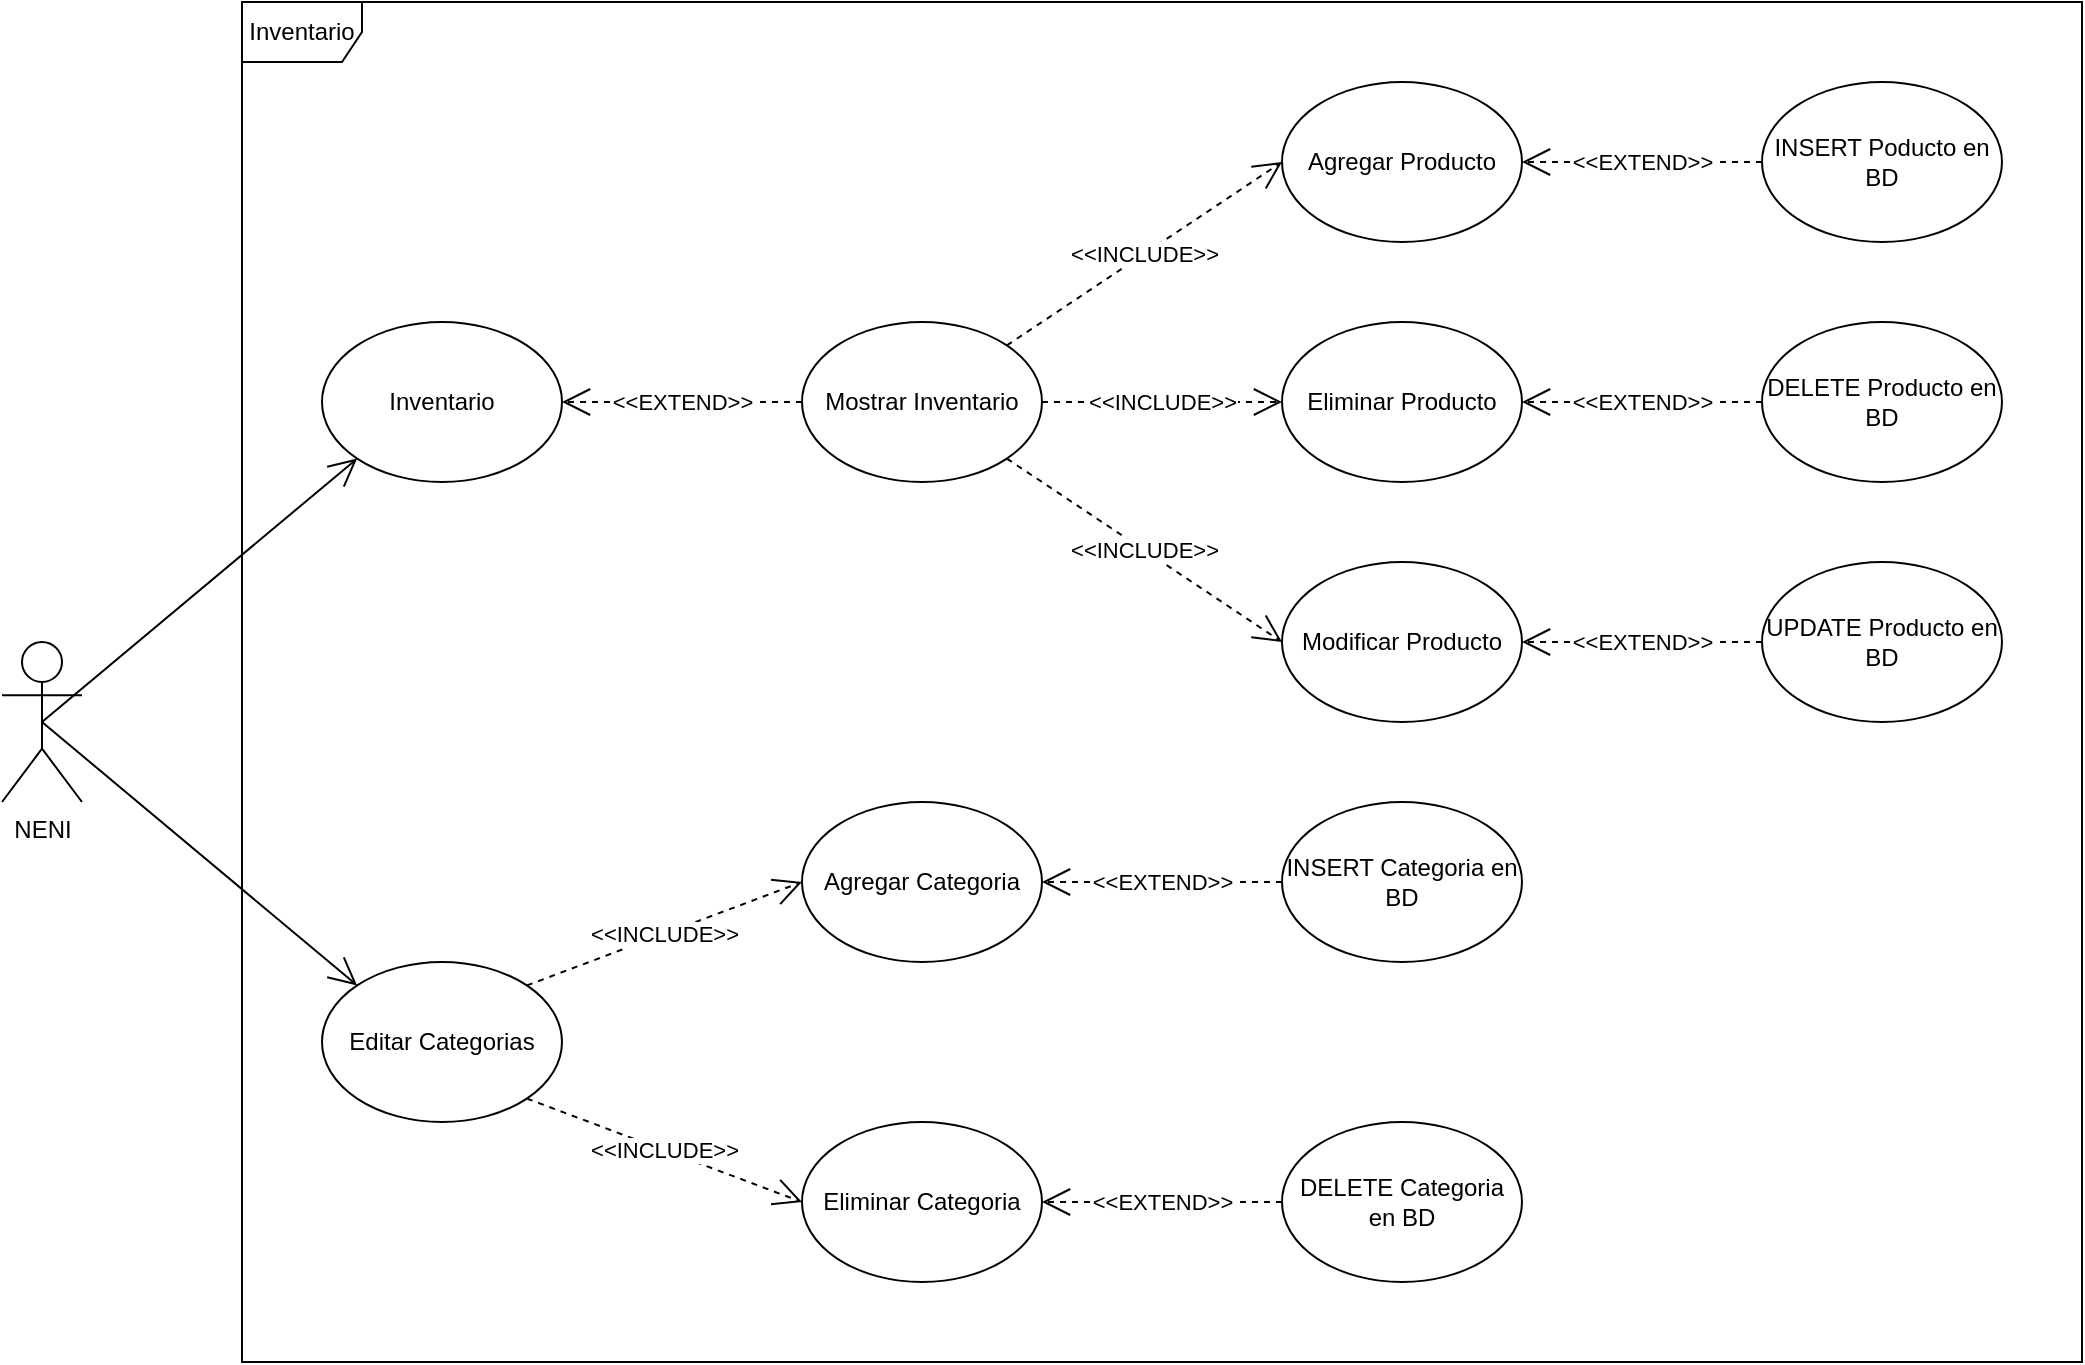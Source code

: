 <mxfile version="16.5.1" type="device" pages="2"><diagram id="IrjEgyVTDEy4bexwBgJt" name="Caso de Uso"><mxGraphModel dx="920" dy="1794" grid="1" gridSize="10" guides="1" tooltips="1" connect="1" arrows="1" fold="1" page="1" pageScale="1" pageWidth="827" pageHeight="1169" math="0" shadow="0"><root><mxCell id="0"/><mxCell id="1" parent="0"/><mxCell id="8PFKm4D1F4ptR_LwH5kM-1" value="NENI" style="shape=umlActor;verticalLabelPosition=bottom;verticalAlign=top;html=1;outlineConnect=0;" vertex="1" parent="1"><mxGeometry x="280" y="200" width="40" height="80" as="geometry"/></mxCell><mxCell id="8PFKm4D1F4ptR_LwH5kM-2" value="Inventario" style="shape=umlFrame;whiteSpace=wrap;html=1;" vertex="1" parent="1"><mxGeometry x="400" y="-120" width="920" height="680" as="geometry"/></mxCell><mxCell id="8PFKm4D1F4ptR_LwH5kM-3" value="Inventario" style="ellipse;whiteSpace=wrap;html=1;" vertex="1" parent="1"><mxGeometry x="440" y="40" width="120" height="80" as="geometry"/></mxCell><mxCell id="8PFKm4D1F4ptR_LwH5kM-4" value="Editar Categorias" style="ellipse;whiteSpace=wrap;html=1;" vertex="1" parent="1"><mxGeometry x="440" y="360" width="120" height="80" as="geometry"/></mxCell><mxCell id="8PFKm4D1F4ptR_LwH5kM-32" value="Agregar Categoria" style="ellipse;whiteSpace=wrap;html=1;" vertex="1" parent="1"><mxGeometry x="680" y="280" width="120" height="80" as="geometry"/></mxCell><mxCell id="8PFKm4D1F4ptR_LwH5kM-34" value="Eliminar Categoria" style="ellipse;whiteSpace=wrap;html=1;" vertex="1" parent="1"><mxGeometry x="680" y="440" width="120" height="80" as="geometry"/></mxCell><mxCell id="8PFKm4D1F4ptR_LwH5kM-35" value="&amp;lt;&amp;lt;INCLUDE&amp;gt;&amp;gt;" style="endArrow=open;endSize=12;dashed=1;html=1;rounded=0;entryX=0;entryY=0.5;entryDx=0;entryDy=0;exitX=1;exitY=1;exitDx=0;exitDy=0;" edge="1" parent="1" source="8PFKm4D1F4ptR_LwH5kM-4" target="8PFKm4D1F4ptR_LwH5kM-34"><mxGeometry width="160" relative="1" as="geometry"><mxPoint x="420" y="420" as="sourcePoint"/><mxPoint x="580" y="420" as="targetPoint"/></mxGeometry></mxCell><mxCell id="8PFKm4D1F4ptR_LwH5kM-37" value="&amp;lt;&amp;lt;INCLUDE&amp;gt;&amp;gt;" style="endArrow=open;endSize=12;dashed=1;html=1;rounded=0;entryX=0;entryY=0.5;entryDx=0;entryDy=0;exitX=1;exitY=0;exitDx=0;exitDy=0;" edge="1" parent="1" source="8PFKm4D1F4ptR_LwH5kM-4" target="8PFKm4D1F4ptR_LwH5kM-32"><mxGeometry width="160" relative="1" as="geometry"><mxPoint x="536.57" y="300" as="sourcePoint"/><mxPoint x="600.001" y="351.716" as="targetPoint"/></mxGeometry></mxCell><mxCell id="8PFKm4D1F4ptR_LwH5kM-38" value="INSERT Categoria en BD" style="ellipse;whiteSpace=wrap;html=1;" vertex="1" parent="1"><mxGeometry x="920" y="280" width="120" height="80" as="geometry"/></mxCell><mxCell id="8PFKm4D1F4ptR_LwH5kM-40" value="&amp;lt;&amp;lt;EXTEND&amp;gt;&amp;gt;" style="endArrow=open;endSize=12;dashed=1;html=1;rounded=0;entryX=1;entryY=0.5;entryDx=0;entryDy=0;exitX=0;exitY=0.5;exitDx=0;exitDy=0;" edge="1" parent="1" source="8PFKm4D1F4ptR_LwH5kM-38" target="8PFKm4D1F4ptR_LwH5kM-32"><mxGeometry width="160" relative="1" as="geometry"><mxPoint x="770" y="80" as="sourcePoint"/><mxPoint x="867.574" y="28.284" as="targetPoint"/></mxGeometry></mxCell><mxCell id="8PFKm4D1F4ptR_LwH5kM-41" value="DELETE Categoria en BD" style="ellipse;whiteSpace=wrap;html=1;" vertex="1" parent="1"><mxGeometry x="920" y="440" width="120" height="80" as="geometry"/></mxCell><mxCell id="8PFKm4D1F4ptR_LwH5kM-43" value="&amp;lt;&amp;lt;EXTEND&amp;gt;&amp;gt;" style="endArrow=open;endSize=12;dashed=1;html=1;rounded=0;entryX=1;entryY=0.5;entryDx=0;entryDy=0;exitX=0;exitY=0.5;exitDx=0;exitDy=0;" edge="1" parent="1" source="8PFKm4D1F4ptR_LwH5kM-41" target="8PFKm4D1F4ptR_LwH5kM-34"><mxGeometry width="160" relative="1" as="geometry"><mxPoint x="890" y="530" as="sourcePoint"/><mxPoint x="770" y="530" as="targetPoint"/></mxGeometry></mxCell><mxCell id="8PFKm4D1F4ptR_LwH5kM-44" value="Mostrar Inventario" style="ellipse;whiteSpace=wrap;html=1;" vertex="1" parent="1"><mxGeometry x="680" y="40" width="120" height="80" as="geometry"/></mxCell><mxCell id="8PFKm4D1F4ptR_LwH5kM-46" value="&amp;lt;&amp;lt;EXTEND&amp;gt;&amp;gt;" style="endArrow=open;endSize=12;dashed=1;html=1;rounded=0;entryX=1;entryY=0.5;entryDx=0;entryDy=0;exitX=0;exitY=0.5;exitDx=0;exitDy=0;" edge="1" parent="1" source="8PFKm4D1F4ptR_LwH5kM-44" target="8PFKm4D1F4ptR_LwH5kM-3"><mxGeometry width="160" relative="1" as="geometry"><mxPoint x="670" y="190" as="sourcePoint"/><mxPoint x="550" y="190" as="targetPoint"/></mxGeometry></mxCell><mxCell id="8PFKm4D1F4ptR_LwH5kM-47" value="Agregar Producto" style="ellipse;whiteSpace=wrap;html=1;" vertex="1" parent="1"><mxGeometry x="920" y="-80" width="120" height="80" as="geometry"/></mxCell><mxCell id="8PFKm4D1F4ptR_LwH5kM-48" value="Eliminar Producto" style="ellipse;whiteSpace=wrap;html=1;" vertex="1" parent="1"><mxGeometry x="920" y="40" width="120" height="80" as="geometry"/></mxCell><mxCell id="8PFKm4D1F4ptR_LwH5kM-49" value="INSERT Poducto en BD" style="ellipse;whiteSpace=wrap;html=1;" vertex="1" parent="1"><mxGeometry x="1160" y="-80" width="120" height="80" as="geometry"/></mxCell><mxCell id="8PFKm4D1F4ptR_LwH5kM-50" value="&amp;lt;&amp;lt;EXTEND&amp;gt;&amp;gt;" style="endArrow=open;endSize=12;dashed=1;html=1;rounded=0;entryX=1;entryY=0.5;entryDx=0;entryDy=0;exitX=0;exitY=0.5;exitDx=0;exitDy=0;" edge="1" parent="1" source="8PFKm4D1F4ptR_LwH5kM-49" target="8PFKm4D1F4ptR_LwH5kM-47"><mxGeometry width="160" relative="1" as="geometry"><mxPoint x="1010" y="-320" as="sourcePoint"/><mxPoint x="1107.574" y="-371.716" as="targetPoint"/></mxGeometry></mxCell><mxCell id="8PFKm4D1F4ptR_LwH5kM-51" value="DELETE Producto en BD" style="ellipse;whiteSpace=wrap;html=1;" vertex="1" parent="1"><mxGeometry x="1160" y="40" width="120" height="80" as="geometry"/></mxCell><mxCell id="8PFKm4D1F4ptR_LwH5kM-52" value="&amp;lt;&amp;lt;EXTEND&amp;gt;&amp;gt;" style="endArrow=open;endSize=12;dashed=1;html=1;rounded=0;entryX=1;entryY=0.5;entryDx=0;entryDy=0;exitX=0;exitY=0.5;exitDx=0;exitDy=0;" edge="1" parent="1" source="8PFKm4D1F4ptR_LwH5kM-51" target="8PFKm4D1F4ptR_LwH5kM-48"><mxGeometry width="160" relative="1" as="geometry"><mxPoint x="1130" y="130" as="sourcePoint"/><mxPoint x="1010" y="130" as="targetPoint"/></mxGeometry></mxCell><mxCell id="8PFKm4D1F4ptR_LwH5kM-53" value="Modificar Producto" style="ellipse;whiteSpace=wrap;html=1;" vertex="1" parent="1"><mxGeometry x="920" y="160" width="120" height="80" as="geometry"/></mxCell><mxCell id="8PFKm4D1F4ptR_LwH5kM-54" value="UPDATE Producto en BD" style="ellipse;whiteSpace=wrap;html=1;" vertex="1" parent="1"><mxGeometry x="1160" y="160" width="120" height="80" as="geometry"/></mxCell><mxCell id="8PFKm4D1F4ptR_LwH5kM-55" value="&amp;lt;&amp;lt;EXTEND&amp;gt;&amp;gt;" style="endArrow=open;endSize=12;dashed=1;html=1;rounded=0;entryX=1;entryY=0.5;entryDx=0;entryDy=0;exitX=0;exitY=0.5;exitDx=0;exitDy=0;" edge="1" parent="1" source="8PFKm4D1F4ptR_LwH5kM-54" target="8PFKm4D1F4ptR_LwH5kM-53"><mxGeometry width="160" relative="1" as="geometry"><mxPoint x="1010" y="-40" as="sourcePoint"/><mxPoint x="1107.574" y="-91.716" as="targetPoint"/></mxGeometry></mxCell><mxCell id="8PFKm4D1F4ptR_LwH5kM-56" value="&amp;lt;&amp;lt;INCLUDE&amp;gt;&amp;gt;" style="endArrow=open;endSize=12;dashed=1;html=1;rounded=0;entryX=0;entryY=0.5;entryDx=0;entryDy=0;exitX=1;exitY=0;exitDx=0;exitDy=0;" edge="1" parent="1" source="8PFKm4D1F4ptR_LwH5kM-44" target="8PFKm4D1F4ptR_LwH5kM-47"><mxGeometry width="160" relative="1" as="geometry"><mxPoint x="750" y="-0.28" as="sourcePoint"/><mxPoint x="887.574" y="-51.996" as="targetPoint"/></mxGeometry></mxCell><mxCell id="8PFKm4D1F4ptR_LwH5kM-57" value="&amp;lt;&amp;lt;INCLUDE&amp;gt;&amp;gt;" style="endArrow=open;endSize=12;dashed=1;html=1;rounded=0;entryX=0;entryY=0.5;entryDx=0;entryDy=0;exitX=1;exitY=0.5;exitDx=0;exitDy=0;" edge="1" parent="1" source="8PFKm4D1F4ptR_LwH5kM-44" target="8PFKm4D1F4ptR_LwH5kM-48"><mxGeometry width="160" relative="1" as="geometry"><mxPoint x="800" y="71.72" as="sourcePoint"/><mxPoint x="937.574" y="20.004" as="targetPoint"/></mxGeometry></mxCell><mxCell id="8PFKm4D1F4ptR_LwH5kM-58" value="&amp;lt;&amp;lt;INCLUDE&amp;gt;&amp;gt;" style="endArrow=open;endSize=12;dashed=1;html=1;rounded=0;entryX=0;entryY=0.5;entryDx=0;entryDy=0;exitX=1;exitY=1;exitDx=0;exitDy=0;" edge="1" parent="1" source="8PFKm4D1F4ptR_LwH5kM-44" target="8PFKm4D1F4ptR_LwH5kM-53"><mxGeometry width="160" relative="1" as="geometry"><mxPoint x="740" y="211.72" as="sourcePoint"/><mxPoint x="877.574" y="160.004" as="targetPoint"/></mxGeometry></mxCell><mxCell id="8PFKm4D1F4ptR_LwH5kM-60" value="" style="endArrow=open;endFill=1;endSize=12;html=1;rounded=0;exitX=0.5;exitY=0.5;exitDx=0;exitDy=0;exitPerimeter=0;entryX=0;entryY=1;entryDx=0;entryDy=0;" edge="1" parent="1" source="8PFKm4D1F4ptR_LwH5kM-1" target="8PFKm4D1F4ptR_LwH5kM-3"><mxGeometry width="160" relative="1" as="geometry"><mxPoint x="350" y="220" as="sourcePoint"/><mxPoint x="510" y="220" as="targetPoint"/></mxGeometry></mxCell><mxCell id="8PFKm4D1F4ptR_LwH5kM-62" value="" style="endArrow=open;endFill=1;endSize=12;html=1;rounded=0;entryX=0;entryY=0;entryDx=0;entryDy=0;exitX=0.5;exitY=0.5;exitDx=0;exitDy=0;exitPerimeter=0;" edge="1" parent="1" source="8PFKm4D1F4ptR_LwH5kM-1" target="8PFKm4D1F4ptR_LwH5kM-4"><mxGeometry width="160" relative="1" as="geometry"><mxPoint x="350" y="220" as="sourcePoint"/><mxPoint x="510" y="220" as="targetPoint"/></mxGeometry></mxCell></root></mxGraphModel></diagram><diagram id="ANAOsoHbj4oDqwf70ydT" name="Entidad Relacion"><mxGraphModel dx="782" dy="531" grid="1" gridSize="10" guides="1" tooltips="1" connect="1" arrows="1" fold="1" page="1" pageScale="1" pageWidth="827" pageHeight="1169" math="0" shadow="0"><root><mxCell id="eC3-PR7dUENv6x3vo1Fr-0"/><mxCell id="eC3-PR7dUENv6x3vo1Fr-1" parent="eC3-PR7dUENv6x3vo1Fr-0"/><mxCell id="eC3-PR7dUENv6x3vo1Fr-15" value="Producto" style="shape=table;startSize=30;container=1;collapsible=1;childLayout=tableLayout;fixedRows=1;rowLines=0;fontStyle=1;align=center;resizeLast=1;" vertex="1" parent="eC3-PR7dUENv6x3vo1Fr-1"><mxGeometry x="100" y="200" width="180" height="250" as="geometry"/></mxCell><mxCell id="eC3-PR7dUENv6x3vo1Fr-16" value="" style="shape=tableRow;horizontal=0;startSize=0;swimlaneHead=0;swimlaneBody=0;fillColor=none;collapsible=0;dropTarget=0;points=[[0,0.5],[1,0.5]];portConstraint=eastwest;top=0;left=0;right=0;bottom=1;" vertex="1" parent="eC3-PR7dUENv6x3vo1Fr-15"><mxGeometry y="30" width="180" height="30" as="geometry"/></mxCell><mxCell id="eC3-PR7dUENv6x3vo1Fr-17" value="PK" style="shape=partialRectangle;connectable=0;fillColor=none;top=0;left=0;bottom=0;right=0;fontStyle=1;overflow=hidden;" vertex="1" parent="eC3-PR7dUENv6x3vo1Fr-16"><mxGeometry width="30" height="30" as="geometry"><mxRectangle width="30" height="30" as="alternateBounds"/></mxGeometry></mxCell><mxCell id="eC3-PR7dUENv6x3vo1Fr-18" value="Id_Producto" style="shape=partialRectangle;connectable=0;fillColor=none;top=0;left=0;bottom=0;right=0;align=left;spacingLeft=6;fontStyle=5;overflow=hidden;" vertex="1" parent="eC3-PR7dUENv6x3vo1Fr-16"><mxGeometry x="30" width="150" height="30" as="geometry"><mxRectangle width="150" height="30" as="alternateBounds"/></mxGeometry></mxCell><mxCell id="eC3-PR7dUENv6x3vo1Fr-19" value="" style="shape=tableRow;horizontal=0;startSize=0;swimlaneHead=0;swimlaneBody=0;fillColor=none;collapsible=0;dropTarget=0;points=[[0,0.5],[1,0.5]];portConstraint=eastwest;top=0;left=0;right=0;bottom=0;" vertex="1" parent="eC3-PR7dUENv6x3vo1Fr-15"><mxGeometry y="60" width="180" height="30" as="geometry"/></mxCell><mxCell id="eC3-PR7dUENv6x3vo1Fr-20" value="" style="shape=partialRectangle;connectable=0;fillColor=none;top=0;left=0;bottom=0;right=0;editable=1;overflow=hidden;" vertex="1" parent="eC3-PR7dUENv6x3vo1Fr-19"><mxGeometry width="30" height="30" as="geometry"><mxRectangle width="30" height="30" as="alternateBounds"/></mxGeometry></mxCell><mxCell id="eC3-PR7dUENv6x3vo1Fr-21" value="Nombre" style="shape=partialRectangle;connectable=0;fillColor=none;top=0;left=0;bottom=0;right=0;align=left;spacingLeft=6;overflow=hidden;" vertex="1" parent="eC3-PR7dUENv6x3vo1Fr-19"><mxGeometry x="30" width="150" height="30" as="geometry"><mxRectangle width="150" height="30" as="alternateBounds"/></mxGeometry></mxCell><mxCell id="eC3-PR7dUENv6x3vo1Fr-22" value="" style="shape=tableRow;horizontal=0;startSize=0;swimlaneHead=0;swimlaneBody=0;fillColor=none;collapsible=0;dropTarget=0;points=[[0,0.5],[1,0.5]];portConstraint=eastwest;top=0;left=0;right=0;bottom=0;" vertex="1" parent="eC3-PR7dUENv6x3vo1Fr-15"><mxGeometry y="90" width="180" height="30" as="geometry"/></mxCell><mxCell id="eC3-PR7dUENv6x3vo1Fr-23" value="" style="shape=partialRectangle;connectable=0;fillColor=none;top=0;left=0;bottom=0;right=0;editable=1;overflow=hidden;" vertex="1" parent="eC3-PR7dUENv6x3vo1Fr-22"><mxGeometry width="30" height="30" as="geometry"><mxRectangle width="30" height="30" as="alternateBounds"/></mxGeometry></mxCell><mxCell id="eC3-PR7dUENv6x3vo1Fr-24" value="Precio" style="shape=partialRectangle;connectable=0;fillColor=none;top=0;left=0;bottom=0;right=0;align=left;spacingLeft=6;overflow=hidden;" vertex="1" parent="eC3-PR7dUENv6x3vo1Fr-22"><mxGeometry x="30" width="150" height="30" as="geometry"><mxRectangle width="150" height="30" as="alternateBounds"/></mxGeometry></mxCell><mxCell id="eC3-PR7dUENv6x3vo1Fr-25" value="" style="shape=tableRow;horizontal=0;startSize=0;swimlaneHead=0;swimlaneBody=0;fillColor=none;collapsible=0;dropTarget=0;points=[[0,0.5],[1,0.5]];portConstraint=eastwest;top=0;left=0;right=0;bottom=0;" vertex="1" parent="eC3-PR7dUENv6x3vo1Fr-15"><mxGeometry y="120" width="180" height="30" as="geometry"/></mxCell><mxCell id="eC3-PR7dUENv6x3vo1Fr-26" value="" style="shape=partialRectangle;connectable=0;fillColor=none;top=0;left=0;bottom=0;right=0;editable=1;overflow=hidden;" vertex="1" parent="eC3-PR7dUENv6x3vo1Fr-25"><mxGeometry width="30" height="30" as="geometry"><mxRectangle width="30" height="30" as="alternateBounds"/></mxGeometry></mxCell><mxCell id="eC3-PR7dUENv6x3vo1Fr-27" value="Cantidad" style="shape=partialRectangle;connectable=0;fillColor=none;top=0;left=0;bottom=0;right=0;align=left;spacingLeft=6;overflow=hidden;" vertex="1" parent="eC3-PR7dUENv6x3vo1Fr-25"><mxGeometry x="30" width="150" height="30" as="geometry"><mxRectangle width="150" height="30" as="alternateBounds"/></mxGeometry></mxCell><mxCell id="eC3-PR7dUENv6x3vo1Fr-49" value="" style="shape=tableRow;horizontal=0;startSize=0;swimlaneHead=0;swimlaneBody=0;fillColor=none;collapsible=0;dropTarget=0;points=[[0,0.5],[1,0.5]];portConstraint=eastwest;top=0;left=0;right=0;bottom=0;" vertex="1" parent="eC3-PR7dUENv6x3vo1Fr-15"><mxGeometry y="150" width="180" height="30" as="geometry"/></mxCell><mxCell id="eC3-PR7dUENv6x3vo1Fr-50" value="" style="shape=partialRectangle;connectable=0;fillColor=none;top=0;left=0;bottom=0;right=0;editable=1;overflow=hidden;" vertex="1" parent="eC3-PR7dUENv6x3vo1Fr-49"><mxGeometry width="30" height="30" as="geometry"><mxRectangle width="30" height="30" as="alternateBounds"/></mxGeometry></mxCell><mxCell id="eC3-PR7dUENv6x3vo1Fr-51" value="Descripcion" style="shape=partialRectangle;connectable=0;fillColor=none;top=0;left=0;bottom=0;right=0;align=left;spacingLeft=6;overflow=hidden;" vertex="1" parent="eC3-PR7dUENv6x3vo1Fr-49"><mxGeometry x="30" width="150" height="30" as="geometry"><mxRectangle width="150" height="30" as="alternateBounds"/></mxGeometry></mxCell><mxCell id="eC3-PR7dUENv6x3vo1Fr-42" value="" style="shape=tableRow;horizontal=0;startSize=0;swimlaneHead=0;swimlaneBody=0;fillColor=none;collapsible=0;dropTarget=0;points=[[0,0.5],[1,0.5]];portConstraint=eastwest;top=0;left=0;right=0;bottom=0;" vertex="1" parent="eC3-PR7dUENv6x3vo1Fr-15"><mxGeometry y="180" width="180" height="30" as="geometry"/></mxCell><mxCell id="eC3-PR7dUENv6x3vo1Fr-43" value="" style="shape=partialRectangle;connectable=0;fillColor=none;top=0;left=0;bottom=0;right=0;editable=1;overflow=hidden;" vertex="1" parent="eC3-PR7dUENv6x3vo1Fr-42"><mxGeometry width="30" height="30" as="geometry"><mxRectangle width="30" height="30" as="alternateBounds"/></mxGeometry></mxCell><mxCell id="eC3-PR7dUENv6x3vo1Fr-44" value="Foto" style="shape=partialRectangle;connectable=0;fillColor=none;top=0;left=0;bottom=0;right=0;align=left;spacingLeft=6;overflow=hidden;" vertex="1" parent="eC3-PR7dUENv6x3vo1Fr-42"><mxGeometry x="30" width="150" height="30" as="geometry"><mxRectangle width="150" height="30" as="alternateBounds"/></mxGeometry></mxCell><mxCell id="eC3-PR7dUENv6x3vo1Fr-45" value="" style="shape=tableRow;horizontal=0;startSize=0;swimlaneHead=0;swimlaneBody=0;fillColor=none;collapsible=0;dropTarget=0;points=[[0,0.5],[1,0.5]];portConstraint=eastwest;top=0;left=0;right=0;bottom=0;" vertex="1" parent="eC3-PR7dUENv6x3vo1Fr-15"><mxGeometry y="210" width="180" height="30" as="geometry"/></mxCell><mxCell id="eC3-PR7dUENv6x3vo1Fr-46" value="FK" style="shape=partialRectangle;connectable=0;fillColor=none;top=0;left=0;bottom=0;right=0;fontStyle=0;overflow=hidden;" vertex="1" parent="eC3-PR7dUENv6x3vo1Fr-45"><mxGeometry width="30" height="30" as="geometry"><mxRectangle width="30" height="30" as="alternateBounds"/></mxGeometry></mxCell><mxCell id="eC3-PR7dUENv6x3vo1Fr-47" value="Id_Categoria" style="shape=partialRectangle;connectable=0;fillColor=none;top=0;left=0;bottom=0;right=0;align=left;spacingLeft=6;fontStyle=0;overflow=hidden;" vertex="1" parent="eC3-PR7dUENv6x3vo1Fr-45"><mxGeometry x="30" width="150" height="30" as="geometry"><mxRectangle width="150" height="30" as="alternateBounds"/></mxGeometry></mxCell><mxCell id="eC3-PR7dUENv6x3vo1Fr-28" value="Categoria" style="shape=table;startSize=30;container=1;collapsible=1;childLayout=tableLayout;fixedRows=1;rowLines=0;fontStyle=1;align=center;resizeLast=1;" vertex="1" parent="eC3-PR7dUENv6x3vo1Fr-1"><mxGeometry x="360" y="200" width="180" height="100" as="geometry"/></mxCell><mxCell id="eC3-PR7dUENv6x3vo1Fr-29" value="" style="shape=tableRow;horizontal=0;startSize=0;swimlaneHead=0;swimlaneBody=0;fillColor=none;collapsible=0;dropTarget=0;points=[[0,0.5],[1,0.5]];portConstraint=eastwest;top=0;left=0;right=0;bottom=1;" vertex="1" parent="eC3-PR7dUENv6x3vo1Fr-28"><mxGeometry y="30" width="180" height="30" as="geometry"/></mxCell><mxCell id="eC3-PR7dUENv6x3vo1Fr-30" value="PK" style="shape=partialRectangle;connectable=0;fillColor=none;top=0;left=0;bottom=0;right=0;fontStyle=1;overflow=hidden;" vertex="1" parent="eC3-PR7dUENv6x3vo1Fr-29"><mxGeometry width="30" height="30" as="geometry"><mxRectangle width="30" height="30" as="alternateBounds"/></mxGeometry></mxCell><mxCell id="eC3-PR7dUENv6x3vo1Fr-31" value="Id_Categoria" style="shape=partialRectangle;connectable=0;fillColor=none;top=0;left=0;bottom=0;right=0;align=left;spacingLeft=6;fontStyle=5;overflow=hidden;" vertex="1" parent="eC3-PR7dUENv6x3vo1Fr-29"><mxGeometry x="30" width="150" height="30" as="geometry"><mxRectangle width="150" height="30" as="alternateBounds"/></mxGeometry></mxCell><mxCell id="eC3-PR7dUENv6x3vo1Fr-32" value="" style="shape=tableRow;horizontal=0;startSize=0;swimlaneHead=0;swimlaneBody=0;fillColor=none;collapsible=0;dropTarget=0;points=[[0,0.5],[1,0.5]];portConstraint=eastwest;top=0;left=0;right=0;bottom=0;" vertex="1" parent="eC3-PR7dUENv6x3vo1Fr-28"><mxGeometry y="60" width="180" height="30" as="geometry"/></mxCell><mxCell id="eC3-PR7dUENv6x3vo1Fr-33" value="" style="shape=partialRectangle;connectable=0;fillColor=none;top=0;left=0;bottom=0;right=0;editable=1;overflow=hidden;" vertex="1" parent="eC3-PR7dUENv6x3vo1Fr-32"><mxGeometry width="30" height="30" as="geometry"><mxRectangle width="30" height="30" as="alternateBounds"/></mxGeometry></mxCell><mxCell id="eC3-PR7dUENv6x3vo1Fr-34" value="Nombre" style="shape=partialRectangle;connectable=0;fillColor=none;top=0;left=0;bottom=0;right=0;align=left;spacingLeft=6;overflow=hidden;" vertex="1" parent="eC3-PR7dUENv6x3vo1Fr-32"><mxGeometry x="30" width="150" height="30" as="geometry"><mxRectangle width="150" height="30" as="alternateBounds"/></mxGeometry></mxCell><mxCell id="eC3-PR7dUENv6x3vo1Fr-52" value="" style="edgeStyle=entityRelationEdgeStyle;fontSize=12;html=1;endArrow=ERmandOne;rounded=0;" edge="1" parent="eC3-PR7dUENv6x3vo1Fr-1" source="eC3-PR7dUENv6x3vo1Fr-45" target="eC3-PR7dUENv6x3vo1Fr-29"><mxGeometry width="100" height="100" relative="1" as="geometry"><mxPoint x="350" y="330" as="sourcePoint"/><mxPoint x="450" y="230" as="targetPoint"/></mxGeometry></mxCell></root></mxGraphModel></diagram></mxfile>